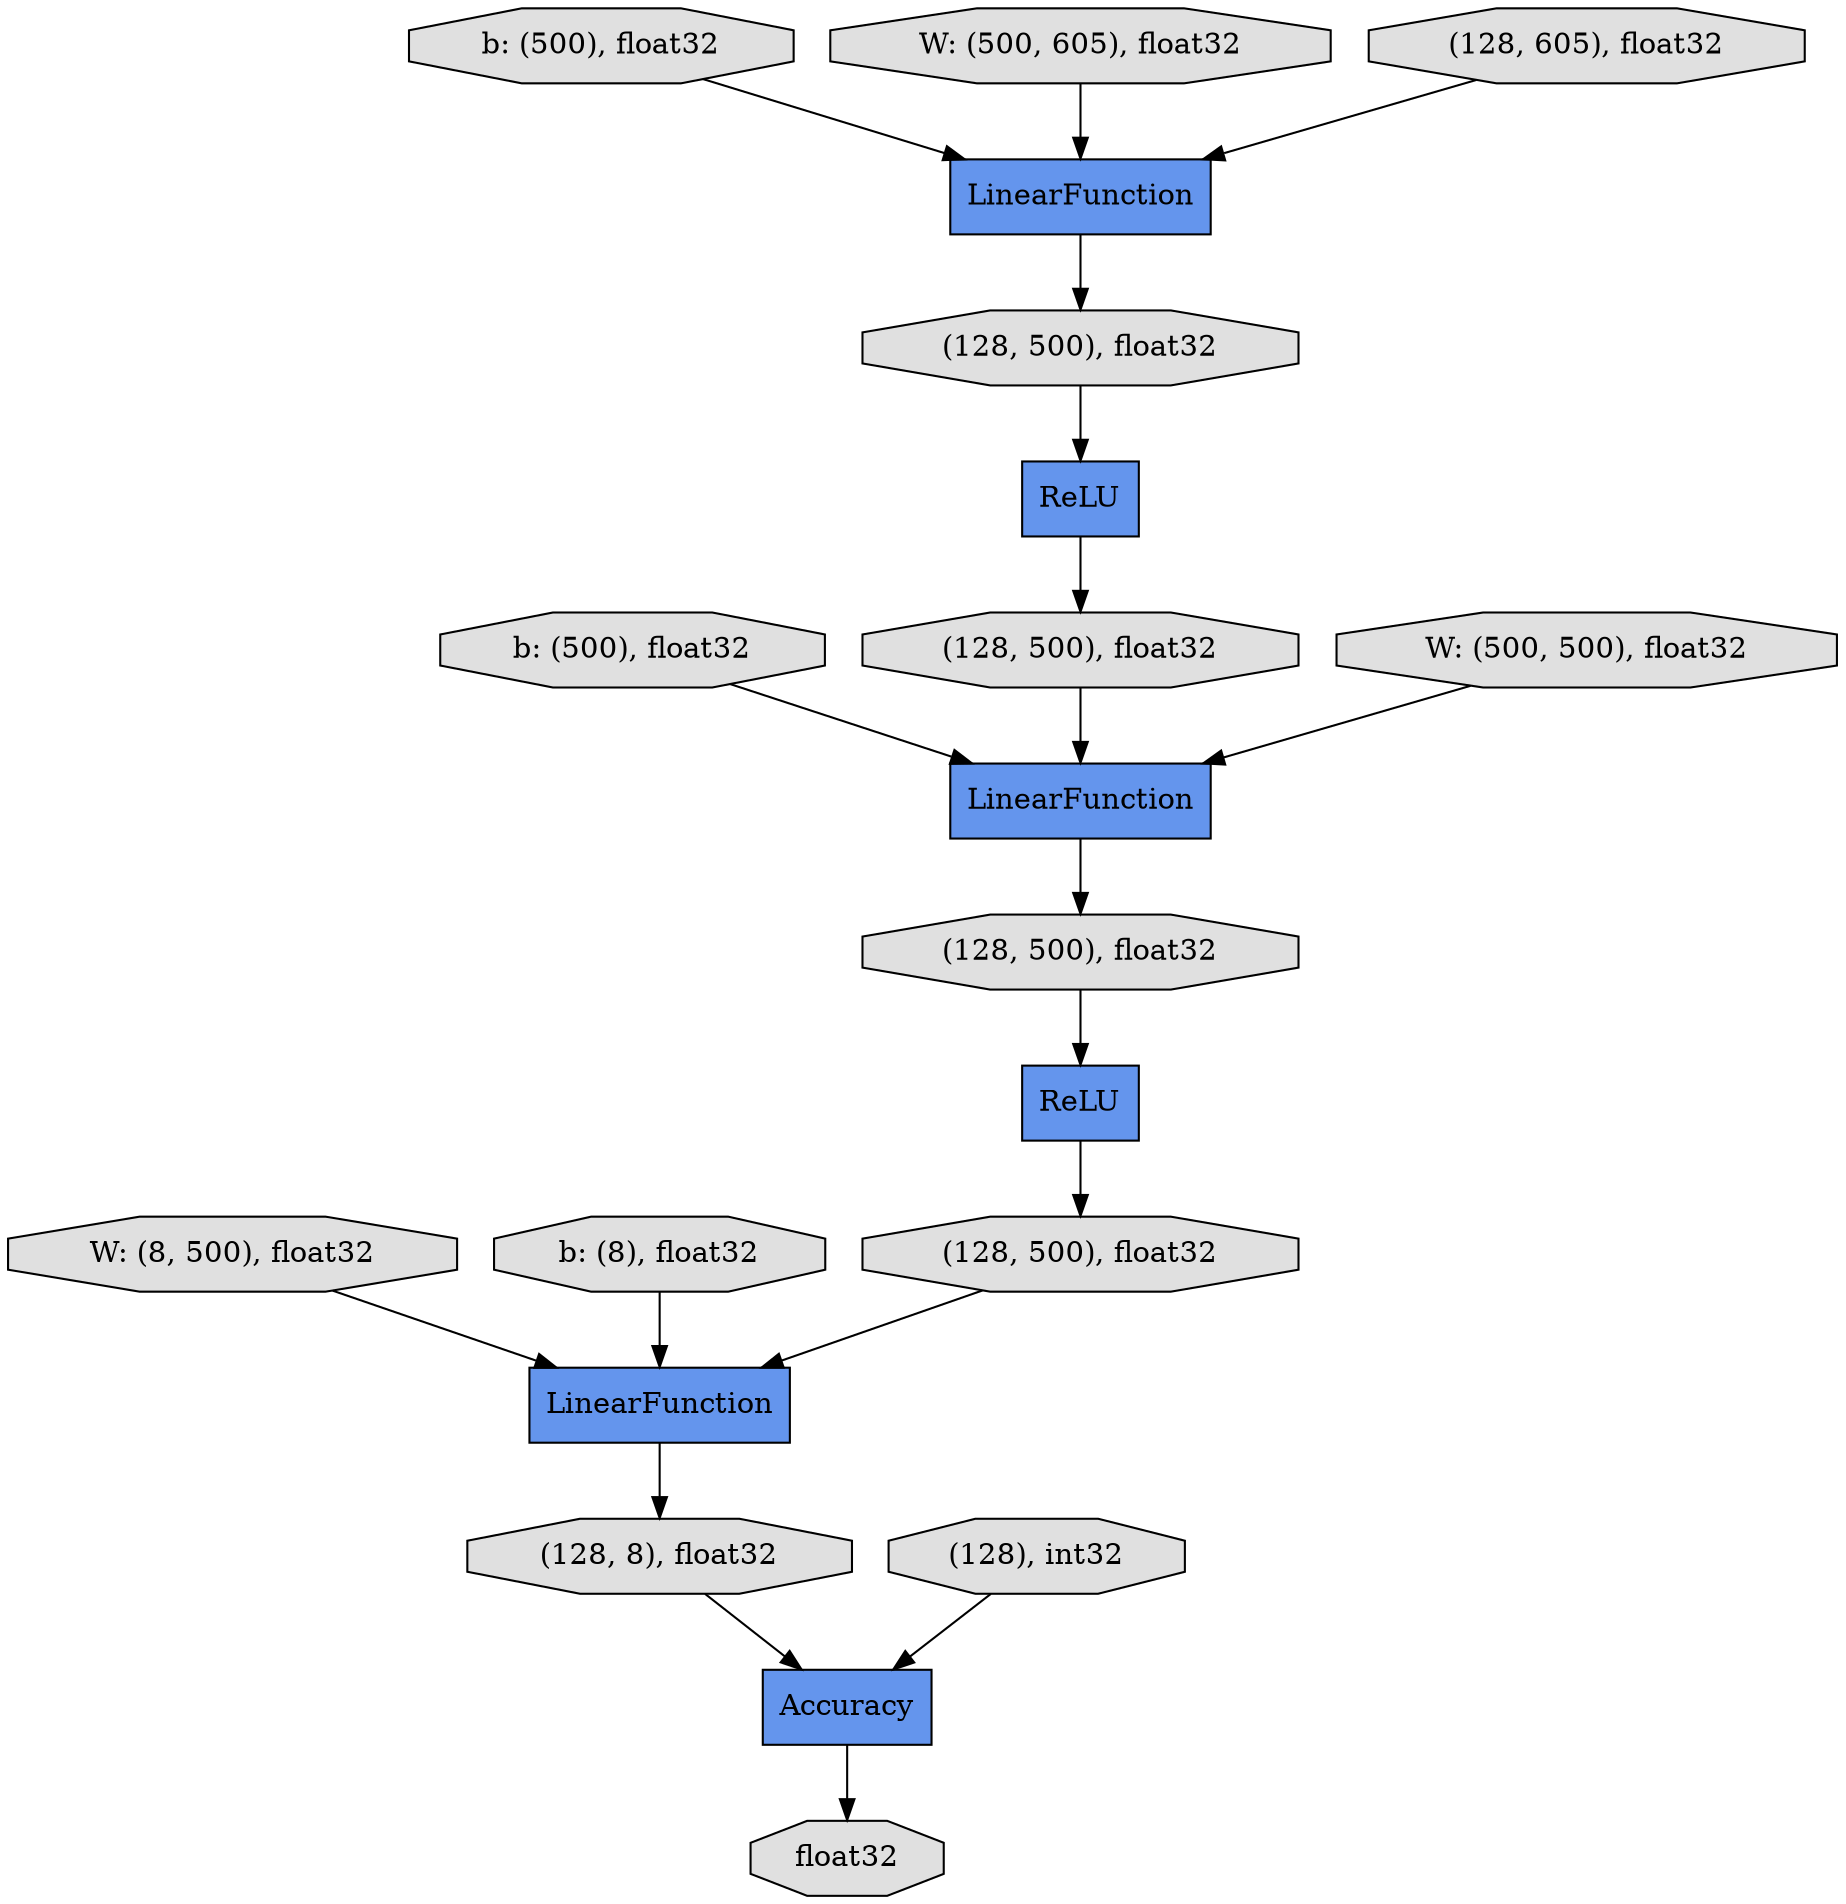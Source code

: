 digraph graphname{rankdir=TB;4481627152 [shape="octagon",style="filled",fillcolor="#E0E0E0",label="W: (8, 500), float32"];4481627216 [shape="octagon",style="filled",fillcolor="#E0E0E0",label="b: (8), float32"];4481661712 [shape="record",style="filled",fillcolor="#6495ED",label="Accuracy"];4481628368 [shape="octagon",style="filled",fillcolor="#E0E0E0",label="b: (500), float32"];4484518032 [shape="octagon",style="filled",fillcolor="#E0E0E0",label="float32"];4457710480 [shape="octagon",style="filled",fillcolor="#E0E0E0",label="b: (500), float32"];4481659472 [shape="record",style="filled",fillcolor="#6495ED",label="LinearFunction"];4481662672 [shape="octagon",style="filled",fillcolor="#E0E0E0",label="(128), int32"];4481661136 [shape="octagon",style="filled",fillcolor="#E0E0E0",label="(128, 500), float32"];4481659152 [shape="record",style="filled",fillcolor="#6495ED",label="LinearFunction"];4457709968 [shape="octagon",style="filled",fillcolor="#E0E0E0",label="W: (500, 605), float32"];4481658960 [shape="octagon",style="filled",fillcolor="#E0E0E0",label="(128, 500), float32"];4481661264 [shape="octagon",style="filled",fillcolor="#E0E0E0",label="(128, 8), float32"];4481629072 [shape="octagon",style="filled",fillcolor="#E0E0E0",label="W: (500, 500), float32"];4481661840 [shape="octagon",style="filled",fillcolor="#E0E0E0",label="(128, 500), float32"];4481660816 [shape="record",style="filled",fillcolor="#6495ED",label="ReLU"];4481661584 [shape="octagon",style="filled",fillcolor="#E0E0E0",label="(128, 605), float32"];4481661008 [shape="record",style="filled",fillcolor="#6495ED",label="LinearFunction"];4481659664 [shape="record",style="filled",fillcolor="#6495ED",label="ReLU"];4481660240 [shape="octagon",style="filled",fillcolor="#E0E0E0",label="(128, 500), float32"];4481661136 -> 4481659472;4481661008 -> 4481661840;4481661712 -> 4484518032;4457710480 -> 4481661008;4481662672 -> 4481661712;4481627216 -> 4481659152;4481629072 -> 4481659472;4481661584 -> 4481661008;4481627152 -> 4481659152;4481658960 -> 4481660816;4481660816 -> 4481660240;4481659152 -> 4481661264;4481659664 -> 4481661136;4457709968 -> 4481661008;4481660240 -> 4481659152;4481661264 -> 4481661712;4481628368 -> 4481659472;4481661840 -> 4481659664;4481659472 -> 4481658960;}